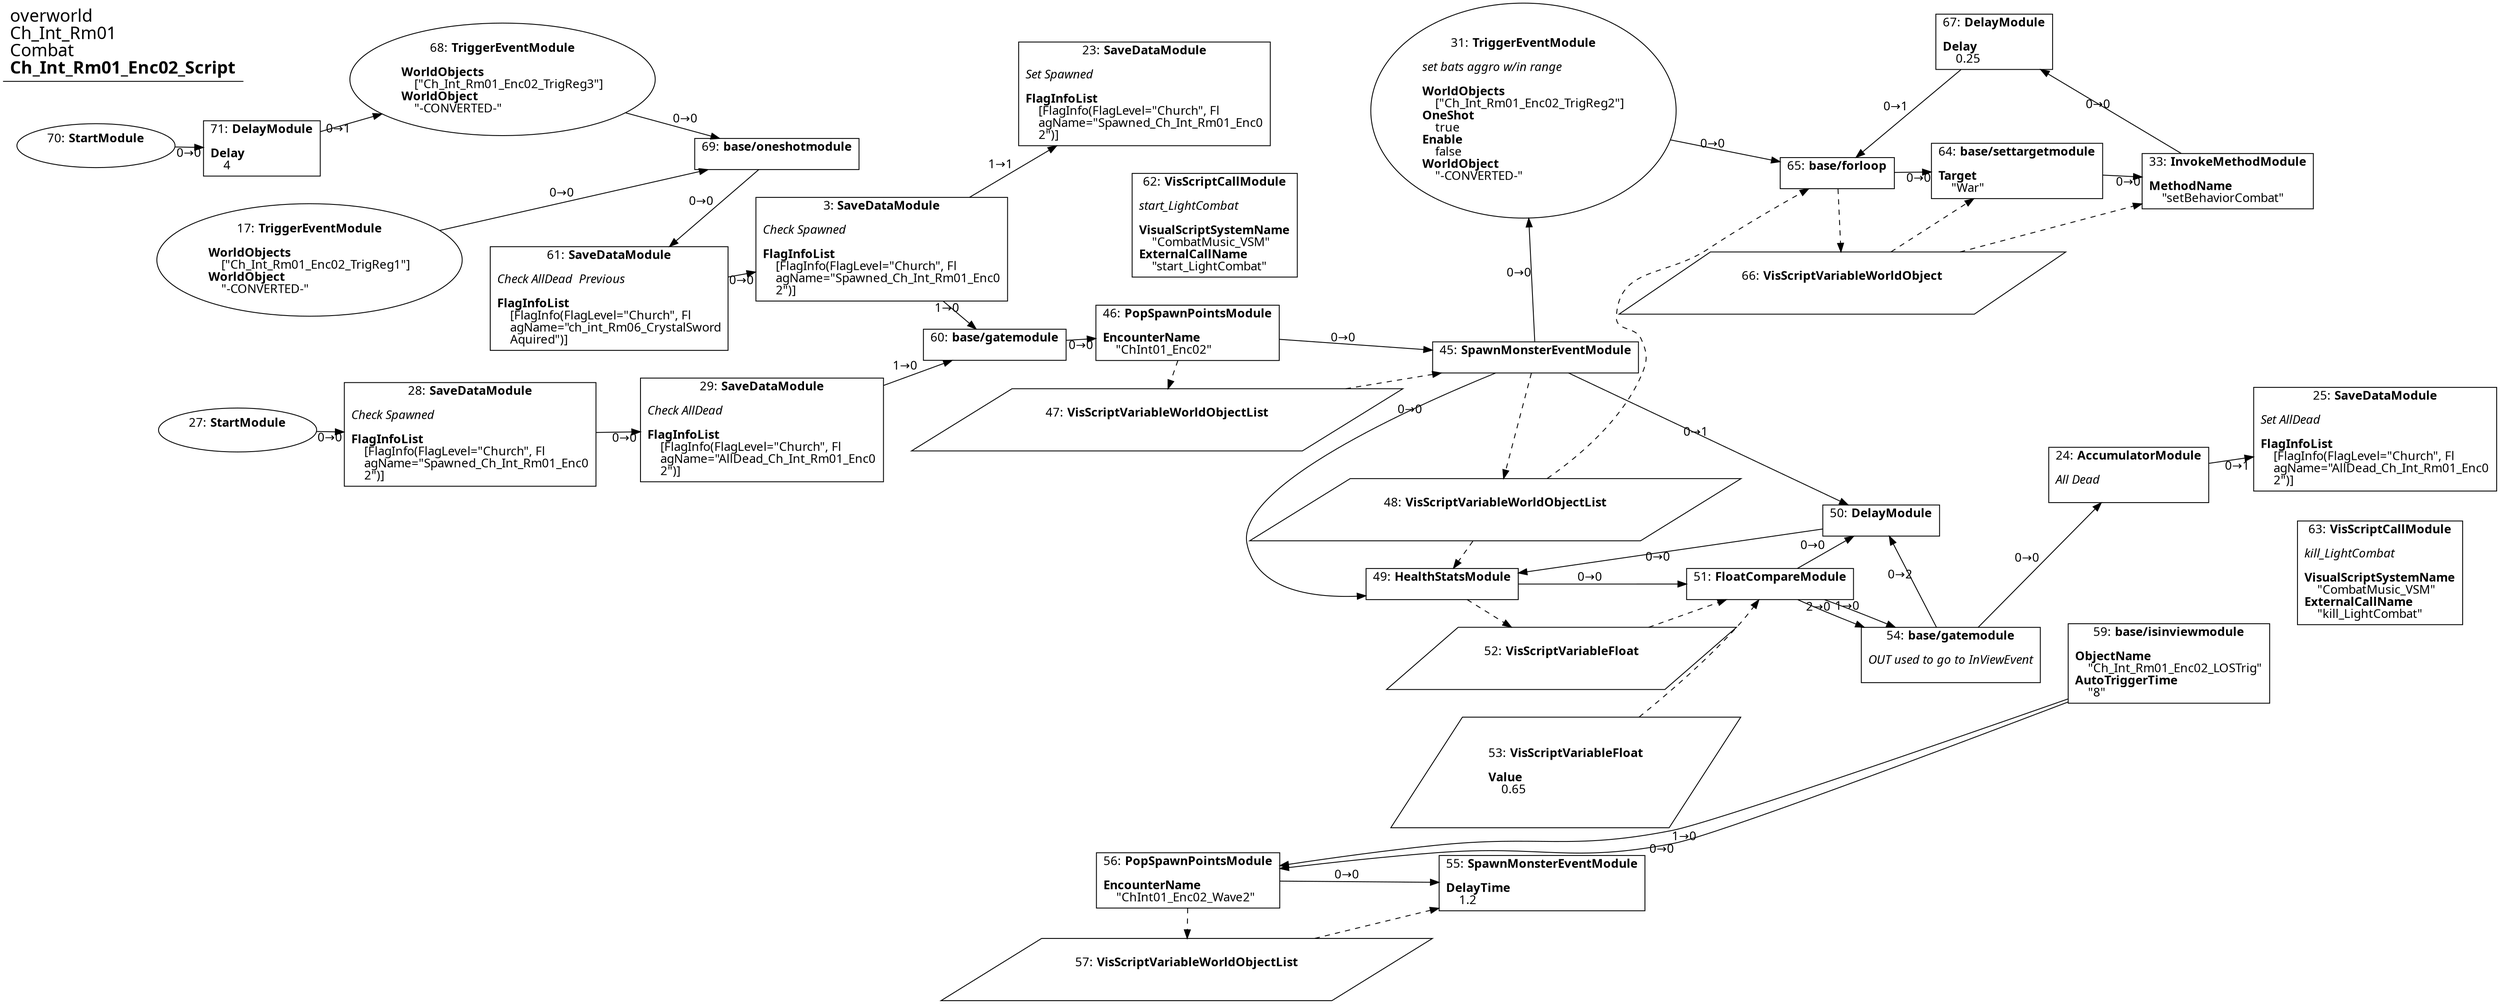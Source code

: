 digraph {
    layout = fdp;
    overlap = prism;
    sep = "+16";
    splines = spline;

    node [ shape = box ];

    graph [ fontname = "Segoe UI" ];
    node [ fontname = "Segoe UI" ];
    edge [ fontname = "Segoe UI" ];

    3 [ label = <3: <b>SaveDataModule</b><br/><br/><i>Check Spawned<br align="left"/></i><br align="left"/><b>FlagInfoList</b><br align="left"/>    [FlagInfo(FlagLevel=&quot;Church&quot;, Fl<br align="left"/>    agName=&quot;Spawned_Ch_Int_Rm01_Enc0<br align="left"/>    2&quot;)]<br align="left"/>> ];
    3 [ pos = "0.36200002,-0.07!" ];
    3 -> 23 [ label = "1→1" ];
    3 -> 60 [ label = "1→0" ];

    17 [ label = <17: <b>TriggerEventModule</b><br/><br/><b>WorldObjects</b><br align="left"/>    [&quot;Ch_Int_Rm01_Enc02_TrigReg1&quot;]<br align="left"/><b>WorldObject</b><br align="left"/>    &quot;-CONVERTED-&quot;<br align="left"/>> ];
    17 [ shape = oval ]
    17 [ pos = "-0.134,-0.022000002!" ];
    17 -> 69 [ label = "0→0" ];

    23 [ label = <23: <b>SaveDataModule</b><br/><br/><i>Set Spawned<br align="left"/></i><br align="left"/><b>FlagInfoList</b><br align="left"/>    [FlagInfo(FlagLevel=&quot;Church&quot;, Fl<br align="left"/>    agName=&quot;Spawned_Ch_Int_Rm01_Enc0<br align="left"/>    2&quot;)]<br align="left"/>> ];
    23 [ pos = "0.63000005,0.048!" ];

    24 [ label = <24: <b>AccumulatorModule</b><br/><br/><i>All Dead<br align="left"/></i><br align="left"/>> ];
    24 [ pos = "2.022,-0.50200003!" ];
    24 -> 25 [ label = "0→1" ];

    25 [ label = <25: <b>SaveDataModule</b><br/><br/><i>Set AllDead<br align="left"/></i><br align="left"/><b>FlagInfoList</b><br align="left"/>    [FlagInfo(FlagLevel=&quot;Church&quot;, Fl<br align="left"/>    agName=&quot;AllDead_Ch_Int_Rm01_Enc0<br align="left"/>    2&quot;)]<br align="left"/>> ];
    25 [ pos = "2.295,-0.47900003!" ];

    27 [ label = <27: <b>StartModule</b><br/><br/>> ];
    27 [ shape = oval ]
    27 [ pos = "-0.126,-0.291!" ];
    27 -> 28 [ label = "0→0" ];

    28 [ label = <28: <b>SaveDataModule</b><br/><br/><i>Check Spawned<br align="left"/></i><br align="left"/><b>FlagInfoList</b><br align="left"/>    [FlagInfo(FlagLevel=&quot;Church&quot;, Fl<br align="left"/>    agName=&quot;Spawned_Ch_Int_Rm01_Enc0<br align="left"/>    2&quot;)]<br align="left"/>> ];
    28 [ pos = "0.095000006,-0.291!" ];
    28 -> 29 [ label = "0→0" ];

    29 [ label = <29: <b>SaveDataModule</b><br/><br/><i>Check AllDead<br align="left"/></i><br align="left"/><b>FlagInfoList</b><br align="left"/>    [FlagInfo(FlagLevel=&quot;Church&quot;, Fl<br align="left"/>    agName=&quot;AllDead_Ch_Int_Rm01_Enc0<br align="left"/>    2&quot;)]<br align="left"/>> ];
    29 [ pos = "0.31500003,-0.291!" ];
    29 -> 60 [ label = "1→0" ];

    31 [ label = <31: <b>TriggerEventModule</b><br/><br/><i>set bats aggro w/in range<br align="left"/></i><br align="left"/><b>WorldObjects</b><br align="left"/>    [&quot;Ch_Int_Rm01_Enc02_TrigReg2&quot;]<br align="left"/><b>OneShot</b><br align="left"/>    true<br align="left"/><b>Enable</b><br align="left"/>    false<br align="left"/><b>WorldObject</b><br align="left"/>    &quot;-CONVERTED-&quot;<br align="left"/>> ];
    31 [ shape = oval ]
    31 [ pos = "1.4560001,0.07!" ];
    31 -> 65 [ label = "0→0" ];

    33 [ label = <33: <b>InvokeMethodModule</b><br/><br/><b>MethodName</b><br align="left"/>    &quot;setBehaviorCombat&quot;<br align="left"/>> ];
    33 [ pos = "2.0770001,0.07!" ];
    33 -> 67 [ label = "0→0" ];
    66 -> 33 [ style = dashed ];

    45 [ label = <45: <b>SpawnMonsterEventModule</b><br/><br/>> ];
    45 [ pos = "1.005,-0.22600001!" ];
    45 -> 31 [ label = "0→0" ];
    45 -> 50 [ label = "0→1" ];
    45 -> 49 [ label = "0→0" ];
    47 -> 45 [ style = dashed ];
    45 -> 48 [ style = dashed ];

    46 [ label = <46: <b>PopSpawnPointsModule</b><br/><br/><b>EncounterName</b><br align="left"/>    &quot;ChInt01_Enc02&quot;<br align="left"/>> ];
    46 [ pos = "0.754,-0.22800002!" ];
    46 -> 45 [ label = "0→0" ];
    46 -> 47 [ style = dashed ];

    47 [ label = <47: <b>VisScriptVariableWorldObjectList</b><br/><br/>> ];
    47 [ shape = parallelogram ]
    47 [ pos = "0.76600003,-0.36!" ];

    48 [ label = <48: <b>VisScriptVariableWorldObjectList</b><br/><br/>> ];
    48 [ shape = parallelogram ]
    48 [ pos = "1.0070001,-0.453!" ];

    49 [ label = <49: <b>HealthStatsModule</b><br/><br/>> ];
    49 [ pos = "1.3010001,-0.68!" ];
    49 -> 51 [ label = "0→0" ];
    49 -> 52 [ style = dashed ];
    48 -> 49 [ style = dashed ];

    50 [ label = <50: <b>DelayModule</b><br/><br/>> ];
    50 [ pos = "1.536,-0.48900002!" ];
    50 -> 49 [ label = "0→0" ];

    51 [ label = <51: <b>FloatCompareModule</b><br/><br/>> ];
    51 [ pos = "1.5940001,-0.72800004!" ];
    51 -> 50 [ label = "0→0" ];
    51 -> 54 [ label = "1→0" ];
    51 -> 54 [ label = "2→0" ];
    52 -> 51 [ style = dashed ];
    53 -> 51 [ style = dashed ];

    52 [ label = <52: <b>VisScriptVariableFloat</b><br/><br/>> ];
    52 [ shape = parallelogram ]
    52 [ pos = "1.4770001,-0.78000003!" ];

    53 [ label = <53: <b>VisScriptVariableFloat</b><br/><br/><b>Value</b><br align="left"/>    0.65<br align="left"/>> ];
    53 [ shape = parallelogram ]
    53 [ pos = "1.4840001,-0.892!" ];

    54 [ label = <54: <b>base/gatemodule</b><br/><br/><i>OUT used to go to InViewEvent<br align="left"/></i><br align="left"/>> ];
    54 [ pos = "1.8040001,-0.77000004!" ];
    54 -> 50 [ label = "0→2" ];
    54 -> 24 [ label = "0→0" ];

    55 [ label = <55: <b>SpawnMonsterEventModule</b><br/><br/><b>DelayTime</b><br align="left"/>    1.2<br align="left"/>> ];
    55 [ pos = "1.4670001,-1.08!" ];
    57 -> 55 [ style = dashed ];

    56 [ label = <56: <b>PopSpawnPointsModule</b><br/><br/><b>EncounterName</b><br align="left"/>    &quot;ChInt01_Enc02_Wave2&quot;<br align="left"/>> ];
    56 [ pos = "1.215,-1.082!" ];
    56 -> 55 [ label = "0→0" ];
    56 -> 57 [ style = dashed ];

    57 [ label = <57: <b>VisScriptVariableWorldObjectList</b><br/><br/>> ];
    57 [ shape = parallelogram ]
    57 [ pos = "1.228,-1.2140001!" ];

    59 [ label = <59: <b>base/isinviewmodule</b><br/><br/><b>ObjectName</b><br align="left"/>    &quot;Ch_Int_Rm01_Enc02_LOSTrig&quot;<br align="left"/><b>AutoTriggerTime</b><br align="left"/>    &quot;8&quot;<br align="left"/>> ];
    59 [ pos = "1.9800001,-0.77000004!" ];
    59 -> 56 [ label = "0→0" ];
    59 -> 56 [ label = "1→0" ];

    60 [ label = <60: <b>base/gatemodule</b><br/><br/>> ];
    60 [ pos = "0.58400005,-0.22800002!" ];
    60 -> 46 [ label = "0→0" ];

    61 [ label = <61: <b>SaveDataModule</b><br/><br/><i>Check AllDead  Previous<br align="left"/></i><br align="left"/><b>FlagInfoList</b><br align="left"/>    [FlagInfo(FlagLevel=&quot;Church&quot;, Fl<br align="left"/>    agName=&quot;ch_int_Rm06_CrystalSword<br align="left"/>    Aquired&quot;)]<br align="left"/>> ];
    61 [ pos = "0.148,-0.07!" ];
    61 -> 3 [ label = "0→0" ];

    62 [ label = <62: <b>VisScriptCallModule</b><br/><br/><i>start_LightCombat<br align="left"/></i><br align="left"/><b>VisualScriptSystemName</b><br align="left"/>    &quot;CombatMusic_VSM&quot;<br align="left"/><b>ExternalCallName</b><br align="left"/>    &quot;start_LightCombat&quot;<br align="left"/>> ];
    62 [ pos = "0.762,-0.156!" ];

    63 [ label = <63: <b>VisScriptCallModule</b><br/><br/><i>kill_LightCombat<br align="left"/></i><br align="left"/><b>VisualScriptSystemName</b><br align="left"/>    &quot;CombatMusic_VSM&quot;<br align="left"/><b>ExternalCallName</b><br align="left"/>    &quot;kill_LightCombat&quot;<br align="left"/>> ];
    63 [ pos = "2.295,-0.633!" ];

    64 [ label = <64: <b>base/settargetmodule</b><br/><br/><b>Target</b><br align="left"/>    &quot;War&quot;<br align="left"/>> ];
    64 [ pos = "1.8500001,0.07!" ];
    64 -> 33 [ label = "0→0" ];
    66 -> 64 [ style = dashed ];

    65 [ label = <65: <b>base/forloop</b><br/><br/>> ];
    65 [ pos = "1.697,0.07!" ];
    65 -> 64 [ label = "0→0" ];
    65 -> 66 [ style = dashed ];
    48 -> 65 [ style = dashed ];

    66 [ label = <66: <b>VisScriptVariableWorldObject</b><br/><br/>> ];
    66 [ shape = parallelogram ]
    66 [ pos = "1.692,-0.08400001!" ];

    67 [ label = <67: <b>DelayModule</b><br/><br/><b>Delay</b><br align="left"/>    0.25<br align="left"/>> ];
    67 [ pos = "1.8790001,0.29000002!" ];
    67 -> 65 [ label = "0→1" ];

    68 [ label = <68: <b>TriggerEventModule</b><br/><br/><b>WorldObjects</b><br align="left"/>    [&quot;Ch_Int_Rm01_Enc02_TrigReg3&quot;]<br align="left"/><b>WorldObject</b><br align="left"/>    &quot;-CONVERTED-&quot;<br align="left"/>> ];
    68 [ shape = oval ]
    68 [ pos = "-0.148,0.20500001!" ];
    68 -> 69 [ label = "0→0" ];

    69 [ label = <69: <b>base/oneshotmodule</b><br/><br/>> ];
    69 [ pos = "0.179,0.11400001!" ];
    69 -> 61 [ label = "0→0" ];

    70 [ label = <70: <b>StartModule</b><br/><br/>> ];
    70 [ shape = oval ]
    70 [ pos = "-0.504,0.18300001!" ];
    70 -> 71 [ label = "0→0" ];

    71 [ label = <71: <b>DelayModule</b><br/><br/><b>Delay</b><br align="left"/>    4<br align="left"/>> ];
    71 [ pos = "-0.33100003,0.18300001!" ];
    71 -> 68 [ label = "0→1" ];

    title [ pos = "-0.505,0.291!" ];
    title [ shape = underline ];
    title [ label = <<font point-size="20">overworld<br align="left"/>Ch_Int_Rm01<br align="left"/>Combat<br align="left"/><b>Ch_Int_Rm01_Enc02_Script</b><br align="left"/></font>> ];
}
